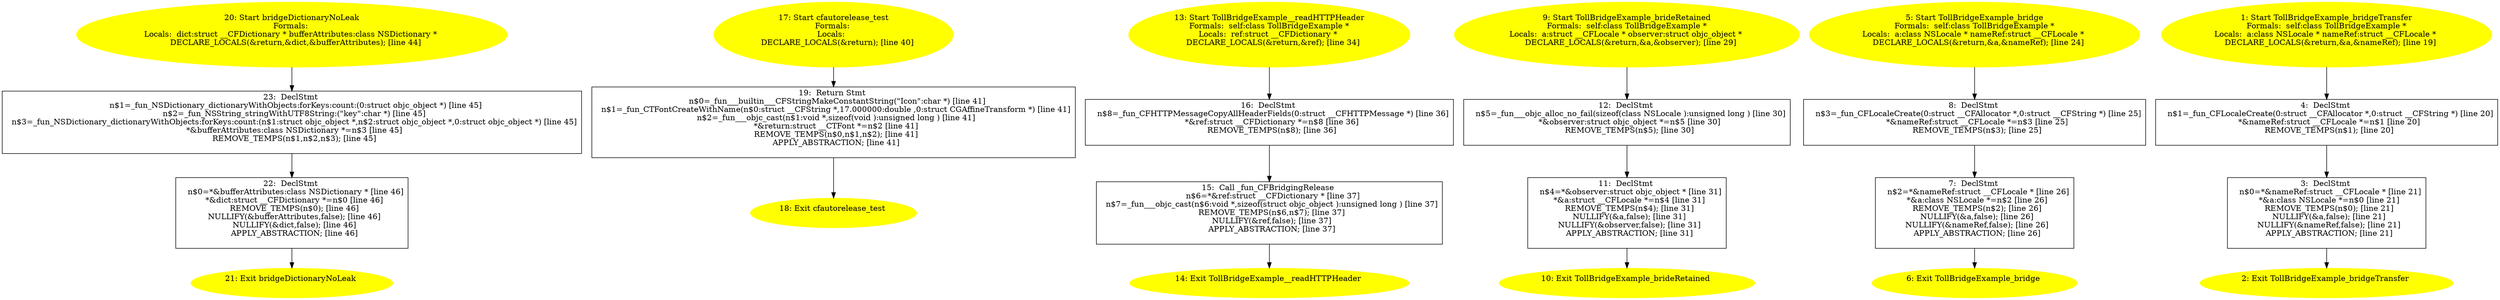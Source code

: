 digraph iCFG {
23 [label="23:  DeclStmt \n   n$1=_fun_NSDictionary_dictionaryWithObjects:forKeys:count:(0:struct objc_object *) [line 45]\n  n$2=_fun_NSString_stringWithUTF8String:(\"key\":char *) [line 45]\n  n$3=_fun_NSDictionary_dictionaryWithObjects:forKeys:count:(n$1:struct objc_object *,n$2:struct objc_object *,0:struct objc_object *) [line 45]\n  *&bufferAttributes:class NSDictionary *=n$3 [line 45]\n  REMOVE_TEMPS(n$1,n$2,n$3); [line 45]\n " shape="box"]
	

	 23 -> 22 ;
22 [label="22:  DeclStmt \n   n$0=*&bufferAttributes:class NSDictionary * [line 46]\n  *&dict:struct __CFDictionary *=n$0 [line 46]\n  REMOVE_TEMPS(n$0); [line 46]\n  NULLIFY(&bufferAttributes,false); [line 46]\n  NULLIFY(&dict,false); [line 46]\n  APPLY_ABSTRACTION; [line 46]\n " shape="box"]
	

	 22 -> 21 ;
21 [label="21: Exit bridgeDictionaryNoLeak \n  " color=yellow style=filled]
	

20 [label="20: Start bridgeDictionaryNoLeak\nFormals: \nLocals:  dict:struct __CFDictionary * bufferAttributes:class NSDictionary * \n   DECLARE_LOCALS(&return,&dict,&bufferAttributes); [line 44]\n " color=yellow style=filled]
	

	 20 -> 23 ;
19 [label="19:  Return Stmt \n   n$0=_fun___builtin___CFStringMakeConstantString(\"Icon\":char *) [line 41]\n  n$1=_fun_CTFontCreateWithName(n$0:struct __CFString *,17.000000:double ,0:struct CGAffineTransform *) [line 41]\n  n$2=_fun___objc_cast(n$1:void *,sizeof(void ):unsigned long ) [line 41]\n  *&return:struct __CTFont *=n$2 [line 41]\n  REMOVE_TEMPS(n$0,n$1,n$2); [line 41]\n  APPLY_ABSTRACTION; [line 41]\n " shape="box"]
	

	 19 -> 18 ;
18 [label="18: Exit cfautorelease_test \n  " color=yellow style=filled]
	

17 [label="17: Start cfautorelease_test\nFormals: \nLocals:  \n   DECLARE_LOCALS(&return); [line 40]\n " color=yellow style=filled]
	

	 17 -> 19 ;
16 [label="16:  DeclStmt \n   n$8=_fun_CFHTTPMessageCopyAllHeaderFields(0:struct __CFHTTPMessage *) [line 36]\n  *&ref:struct __CFDictionary *=n$8 [line 36]\n  REMOVE_TEMPS(n$8); [line 36]\n " shape="box"]
	

	 16 -> 15 ;
15 [label="15:  Call _fun_CFBridgingRelease \n   n$6=*&ref:struct __CFDictionary * [line 37]\n  n$7=_fun___objc_cast(n$6:void *,sizeof(struct objc_object ):unsigned long ) [line 37]\n  REMOVE_TEMPS(n$6,n$7); [line 37]\n  NULLIFY(&ref,false); [line 37]\n  APPLY_ABSTRACTION; [line 37]\n " shape="box"]
	

	 15 -> 14 ;
14 [label="14: Exit TollBridgeExample__readHTTPHeader \n  " color=yellow style=filled]
	

13 [label="13: Start TollBridgeExample__readHTTPHeader\nFormals:  self:class TollBridgeExample *\nLocals:  ref:struct __CFDictionary * \n   DECLARE_LOCALS(&return,&ref); [line 34]\n " color=yellow style=filled]
	

	 13 -> 16 ;
12 [label="12:  DeclStmt \n   n$5=_fun___objc_alloc_no_fail(sizeof(class NSLocale ):unsigned long ) [line 30]\n  *&observer:struct objc_object *=n$5 [line 30]\n  REMOVE_TEMPS(n$5); [line 30]\n " shape="box"]
	

	 12 -> 11 ;
11 [label="11:  DeclStmt \n   n$4=*&observer:struct objc_object * [line 31]\n  *&a:struct __CFLocale *=n$4 [line 31]\n  REMOVE_TEMPS(n$4); [line 31]\n  NULLIFY(&a,false); [line 31]\n  NULLIFY(&observer,false); [line 31]\n  APPLY_ABSTRACTION; [line 31]\n " shape="box"]
	

	 11 -> 10 ;
10 [label="10: Exit TollBridgeExample_brideRetained \n  " color=yellow style=filled]
	

9 [label="9: Start TollBridgeExample_brideRetained\nFormals:  self:class TollBridgeExample *\nLocals:  a:struct __CFLocale * observer:struct objc_object * \n   DECLARE_LOCALS(&return,&a,&observer); [line 29]\n " color=yellow style=filled]
	

	 9 -> 12 ;
8 [label="8:  DeclStmt \n   n$3=_fun_CFLocaleCreate(0:struct __CFAllocator *,0:struct __CFString *) [line 25]\n  *&nameRef:struct __CFLocale *=n$3 [line 25]\n  REMOVE_TEMPS(n$3); [line 25]\n " shape="box"]
	

	 8 -> 7 ;
7 [label="7:  DeclStmt \n   n$2=*&nameRef:struct __CFLocale * [line 26]\n  *&a:class NSLocale *=n$2 [line 26]\n  REMOVE_TEMPS(n$2); [line 26]\n  NULLIFY(&a,false); [line 26]\n  NULLIFY(&nameRef,false); [line 26]\n  APPLY_ABSTRACTION; [line 26]\n " shape="box"]
	

	 7 -> 6 ;
6 [label="6: Exit TollBridgeExample_bridge \n  " color=yellow style=filled]
	

5 [label="5: Start TollBridgeExample_bridge\nFormals:  self:class TollBridgeExample *\nLocals:  a:class NSLocale * nameRef:struct __CFLocale * \n   DECLARE_LOCALS(&return,&a,&nameRef); [line 24]\n " color=yellow style=filled]
	

	 5 -> 8 ;
4 [label="4:  DeclStmt \n   n$1=_fun_CFLocaleCreate(0:struct __CFAllocator *,0:struct __CFString *) [line 20]\n  *&nameRef:struct __CFLocale *=n$1 [line 20]\n  REMOVE_TEMPS(n$1); [line 20]\n " shape="box"]
	

	 4 -> 3 ;
3 [label="3:  DeclStmt \n   n$0=*&nameRef:struct __CFLocale * [line 21]\n  *&a:class NSLocale *=n$0 [line 21]\n  REMOVE_TEMPS(n$0); [line 21]\n  NULLIFY(&a,false); [line 21]\n  NULLIFY(&nameRef,false); [line 21]\n  APPLY_ABSTRACTION; [line 21]\n " shape="box"]
	

	 3 -> 2 ;
2 [label="2: Exit TollBridgeExample_bridgeTransfer \n  " color=yellow style=filled]
	

1 [label="1: Start TollBridgeExample_bridgeTransfer\nFormals:  self:class TollBridgeExample *\nLocals:  a:class NSLocale * nameRef:struct __CFLocale * \n   DECLARE_LOCALS(&return,&a,&nameRef); [line 19]\n " color=yellow style=filled]
	

	 1 -> 4 ;
}
